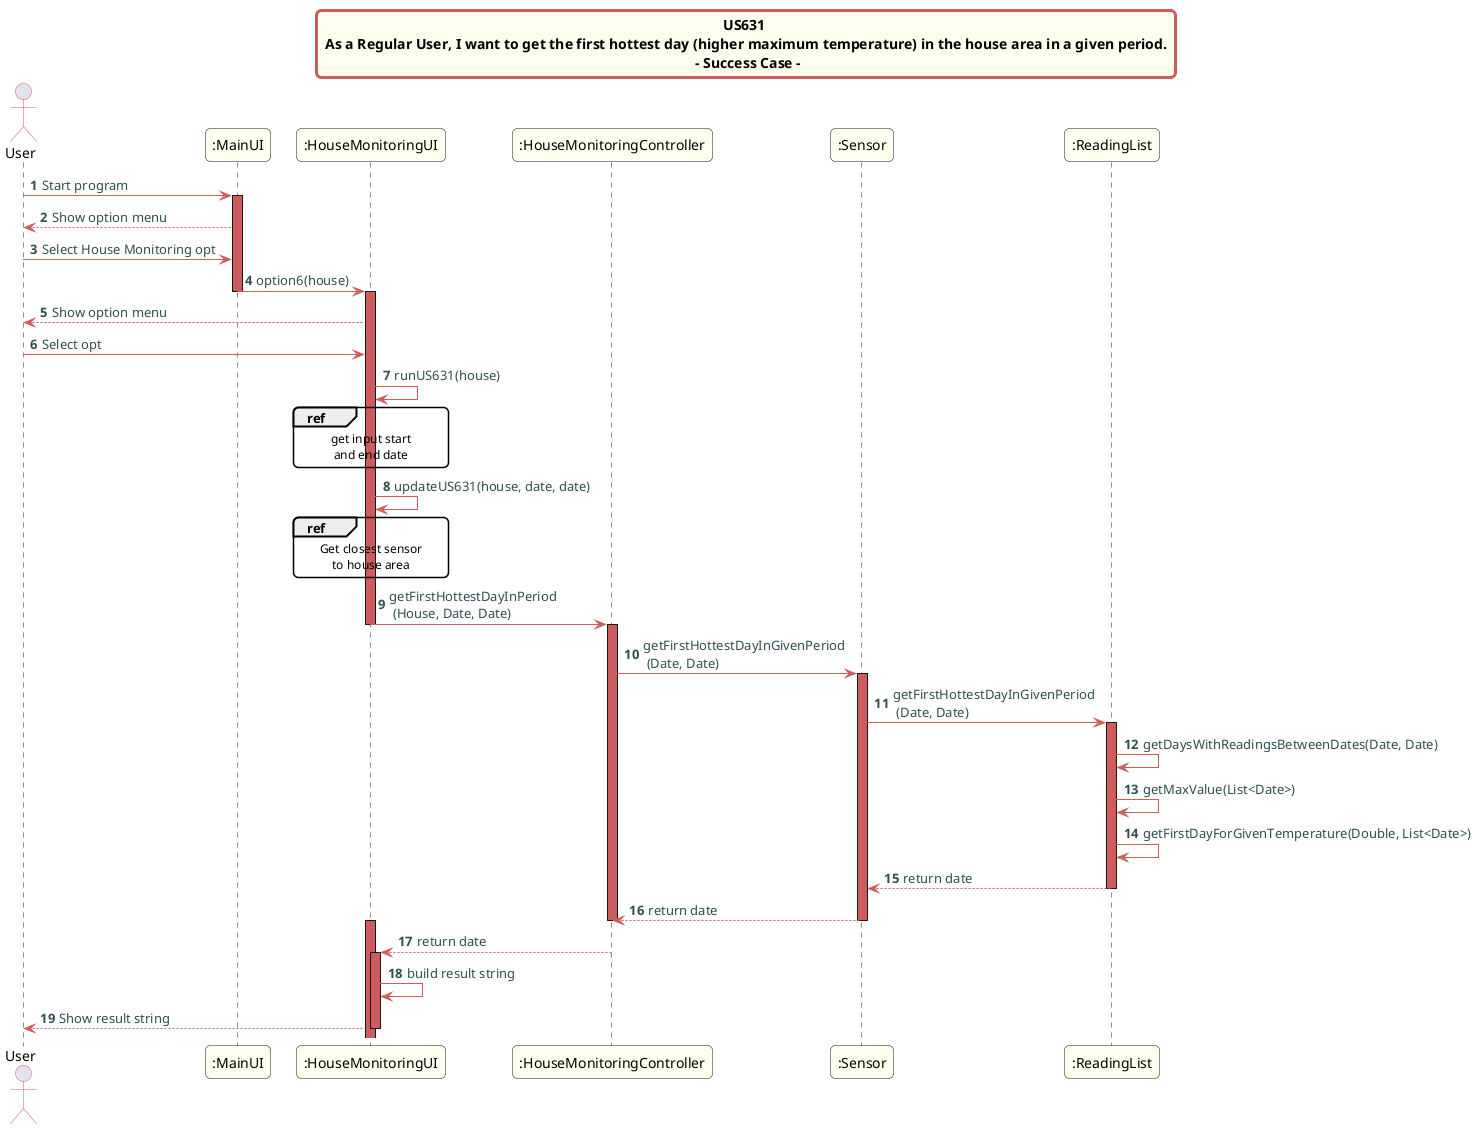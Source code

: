 @startuml
skinparam titleBorderRoundCorner 10
skinparam titleBorderThickness 3
skinparam titleBorderColor indianred
skinparam titleBackgroundColor ivory
skinparam FontName quicksand

skinparam actor {
  BorderColor indianred
  }

skinparam sequence {
  LifeLineBackgroundColor indianred
  ParticipantBackgroundColor ivory
}

skinparam roundcorner 10

skinparam component {
  arrowThickness 1
  ArrowFontName Verdana
  ArrowColor indianred
  ArrowFontColor darkslategrey
}

title US631 \n As a Regular User, I want to get the first hottest day (higher maximum temperature) in the house area in a given period. \n - Success Case -

autonumber

actor User

User -> ":MainUI": Start program
activate ":MainUI"

":MainUI" --> User: Show option menu
User -> ":MainUI": Select House Monitoring opt
":MainUI" -> ":HouseMonitoringUI": option6(house)
deactivate ":MainUI"
activate ":HouseMonitoringUI"
":HouseMonitoringUI" --> User: Show option menu
User -> ":HouseMonitoringUI": Select opt
":HouseMonitoringUI" -> ":HouseMonitoringUI": runUS631(house)

ref over ":HouseMonitoringUI"
get input start
and end date
end ref

":HouseMonitoringUI" -> ":HouseMonitoringUI": updateUS631(house, date, date)
ref over ":HouseMonitoringUI"
Get closest sensor
to house area
end ref

":HouseMonitoringUI" -> ":HouseMonitoringController": getFirstHottestDayInPeriod\n (House, Date, Date)
deactivate ":HouseMonitoringUI"
activate ":HouseMonitoringController"
":HouseMonitoringController" -> ":Sensor": getFirstHottestDayInGivenPeriod\n (Date, Date)

activate ":Sensor"

":Sensor" -> ":ReadingList": getFirstHottestDayInGivenPeriod\n (Date, Date)
activate ":ReadingList"

":ReadingList"->":ReadingList": getDaysWithReadingsBetweenDates(Date, Date)
":ReadingList"->":ReadingList": getMaxValue(List<Date>)
":ReadingList"->":ReadingList": getFirstDayForGivenTemperature(Double, List<Date>)
":ReadingList" --> ":Sensor": return date
deactivate ":ReadingList"
":Sensor" --> ":HouseMonitoringController": return date
deactivate ":Sensor"
deactivate ":HouseMonitoringController"
activate ":HouseMonitoringUI"
":HouseMonitoringController" --> ":HouseMonitoringUI": return date
deactivate ":HouseMonitoringController"
activate ":HouseMonitoringUI"

":HouseMonitoringUI" -> ":HouseMonitoringUI": build result string

":HouseMonitoringUI" --> User: Show result string
deactivate ":HouseMonitoringUI"

deactivate ":MainUI"

@enduml